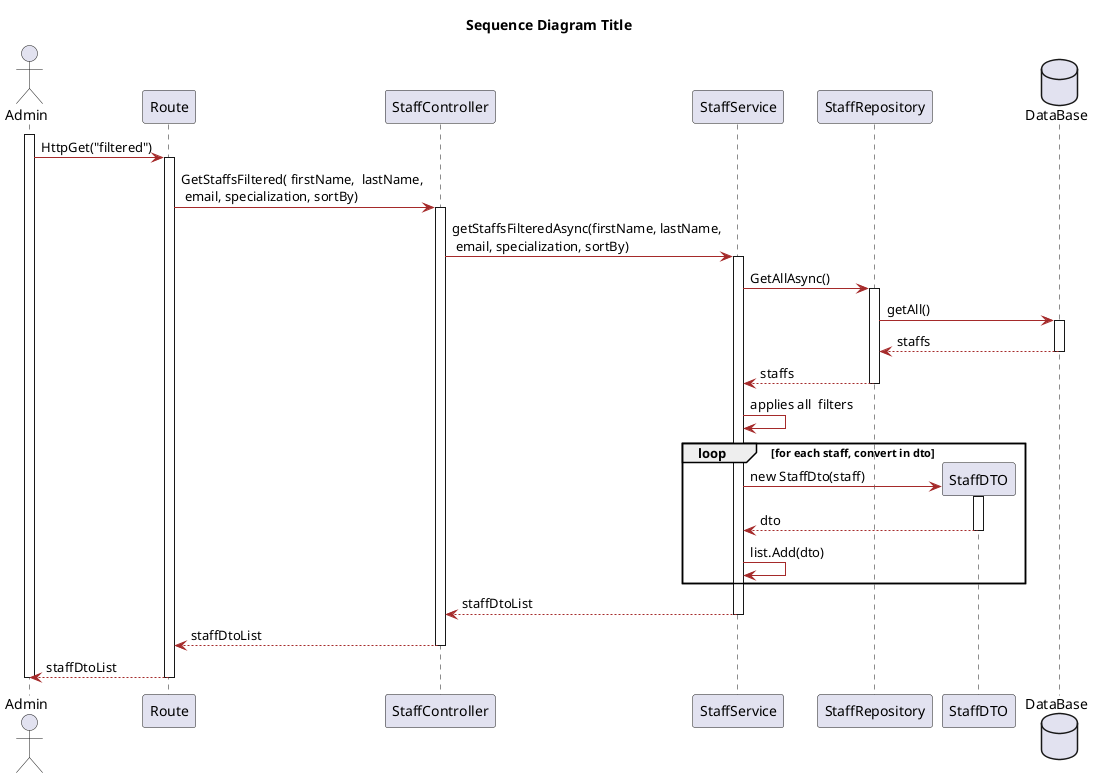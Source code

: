 @startuml
title Sequence Diagram Title
skinparam classAttributeIconSize 0

skinparam class {
    LifeLineBorderColor DodgerBlue
    LifeLineBackgroundColor APPLICATION
    BackgroundColor LemonChiffon
    ArrowColor Brown
    BorderColor SaddleBrown
}

skinparam packageStyle rectangle

skinparam card {
    LifeLineBorderColor DodgerBlue
    LifeLineBackgroundColor APPLICATION
    BackgroundColor LemonChiffon
    ArrowColor Brown
    BorderColor SaddleBrown
}

actor Admin
participant "Route" as UI
participant "StaffController" as Controller
participant "StaffService" as userS
participant "StaffRepository" as userR

participant "StaffDTO" as userDTO
database "DataBase" as db

activate Admin
Admin -> UI: HttpGet("filtered")
activate UI
UI -> Controller: GetStaffsFiltered( firstName,  lastName,\n email, specialization, sortBy)
activate Controller
Controller -> userS : getStaffsFilteredAsync(firstName, lastName,\n email, specialization, sortBy)
activate userS
userS -> userR : GetAllAsync()
activate userR 
userR -> db : getAll()
activate db
db --> userR: staffs
deactivate db
userR --> userS: staffs
deactivate userR
userS -> userS : applies all  filters
loop for each staff, convert in dto 

userS -> userDTO** : new StaffDto(staff)
activate userDTO
userDTO --> userS : dto
deactivate userDTO
userS -> userS : list.Add(dto)
end

userS --> Controller : staffDtoList
deactivate userS 
Controller --> UI : staffDtoList
deactivate Controller 
UI --> Admin : staffDtoList
deactivate UI 
deactivate Admin
















@enduml